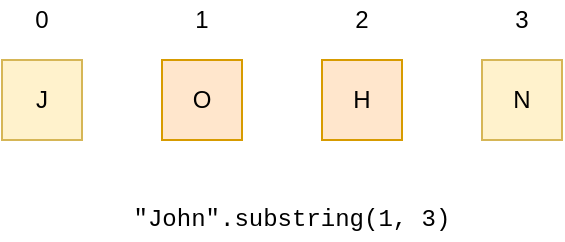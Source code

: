 <mxfile version="13.7.7" type="device"><diagram id="0diLDEiTYbE95EyafWzX" name="Page-1"><mxGraphModel dx="1995" dy="1136" grid="1" gridSize="10" guides="1" tooltips="1" connect="1" arrows="1" fold="1" page="1" pageScale="1" pageWidth="850" pageHeight="1100" math="0" shadow="0"><root><mxCell id="0"/><mxCell id="1" parent="0"/><mxCell id="RJnSRt_D3Wp-VIr6gu5v-1" value="J" style="rounded=0;whiteSpace=wrap;html=1;fillColor=#fff2cc;strokeColor=#d6b656;" vertex="1" parent="1"><mxGeometry x="160" y="240" width="40" height="40" as="geometry"/></mxCell><mxCell id="RJnSRt_D3Wp-VIr6gu5v-2" value="O" style="rounded=0;whiteSpace=wrap;html=1;fillColor=#ffe6cc;strokeColor=#d79b00;" vertex="1" parent="1"><mxGeometry x="240" y="240" width="40" height="40" as="geometry"/></mxCell><mxCell id="RJnSRt_D3Wp-VIr6gu5v-3" value="H" style="rounded=0;whiteSpace=wrap;html=1;fillColor=#ffe6cc;strokeColor=#d79b00;" vertex="1" parent="1"><mxGeometry x="320" y="240" width="40" height="40" as="geometry"/></mxCell><mxCell id="RJnSRt_D3Wp-VIr6gu5v-4" value="N" style="rounded=0;whiteSpace=wrap;html=1;fillColor=#fff2cc;strokeColor=#d6b656;" vertex="1" parent="1"><mxGeometry x="400" y="240" width="40" height="40" as="geometry"/></mxCell><mxCell id="RJnSRt_D3Wp-VIr6gu5v-5" value="0" style="text;html=1;strokeColor=none;fillColor=none;align=center;verticalAlign=middle;whiteSpace=wrap;rounded=0;" vertex="1" parent="1"><mxGeometry x="160" y="210" width="40" height="20" as="geometry"/></mxCell><mxCell id="RJnSRt_D3Wp-VIr6gu5v-6" value="1" style="text;html=1;strokeColor=none;fillColor=none;align=center;verticalAlign=middle;whiteSpace=wrap;rounded=0;" vertex="1" parent="1"><mxGeometry x="240" y="210" width="40" height="20" as="geometry"/></mxCell><mxCell id="RJnSRt_D3Wp-VIr6gu5v-7" value="2" style="text;html=1;strokeColor=none;fillColor=none;align=center;verticalAlign=middle;whiteSpace=wrap;rounded=0;" vertex="1" parent="1"><mxGeometry x="320" y="210" width="40" height="20" as="geometry"/></mxCell><mxCell id="RJnSRt_D3Wp-VIr6gu5v-8" value="3" style="text;html=1;strokeColor=none;fillColor=none;align=center;verticalAlign=middle;whiteSpace=wrap;rounded=0;" vertex="1" parent="1"><mxGeometry x="400" y="210" width="40" height="20" as="geometry"/></mxCell><mxCell id="RJnSRt_D3Wp-VIr6gu5v-9" value="&quot;John&quot;.substring(1, 3)" style="text;html=1;strokeColor=none;fillColor=none;align=center;verticalAlign=middle;whiteSpace=wrap;rounded=0;fontFamily=Courier New;" vertex="1" parent="1"><mxGeometry x="220" y="310" width="170" height="20" as="geometry"/></mxCell></root></mxGraphModel></diagram></mxfile>